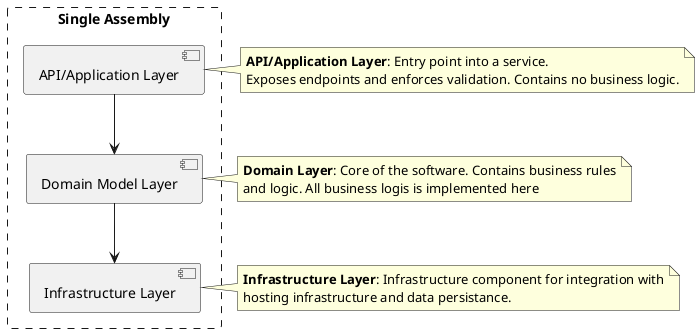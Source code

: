 @startuml Microservice Components
!include <tupadr3/common>
!include <tupadr3/font-awesome/server>

rectangle "Single Assembly" as assembly #line.dashed {
  component "API/Application Layer" as apilayer
  component "Domain Model Layer" as domainlayer
  component "Infrastructure Layer" as infralayer
}

apilayer --> domainlayer
domainlayer --> infralayer

note right of apilayer
**API/Application Layer**: Entry point into a service.
Exposes endpoints and enforces validation. Contains no business logic.
end note
note right of domainlayer
**Domain Layer**: Core of the software. Contains business rules
and logic. All business logis is implemented here
end note
note right of infralayer
**Infrastructure Layer**: Infrastructure component for integration with
hosting infrastructure and data persistance.
end note

@enduml
